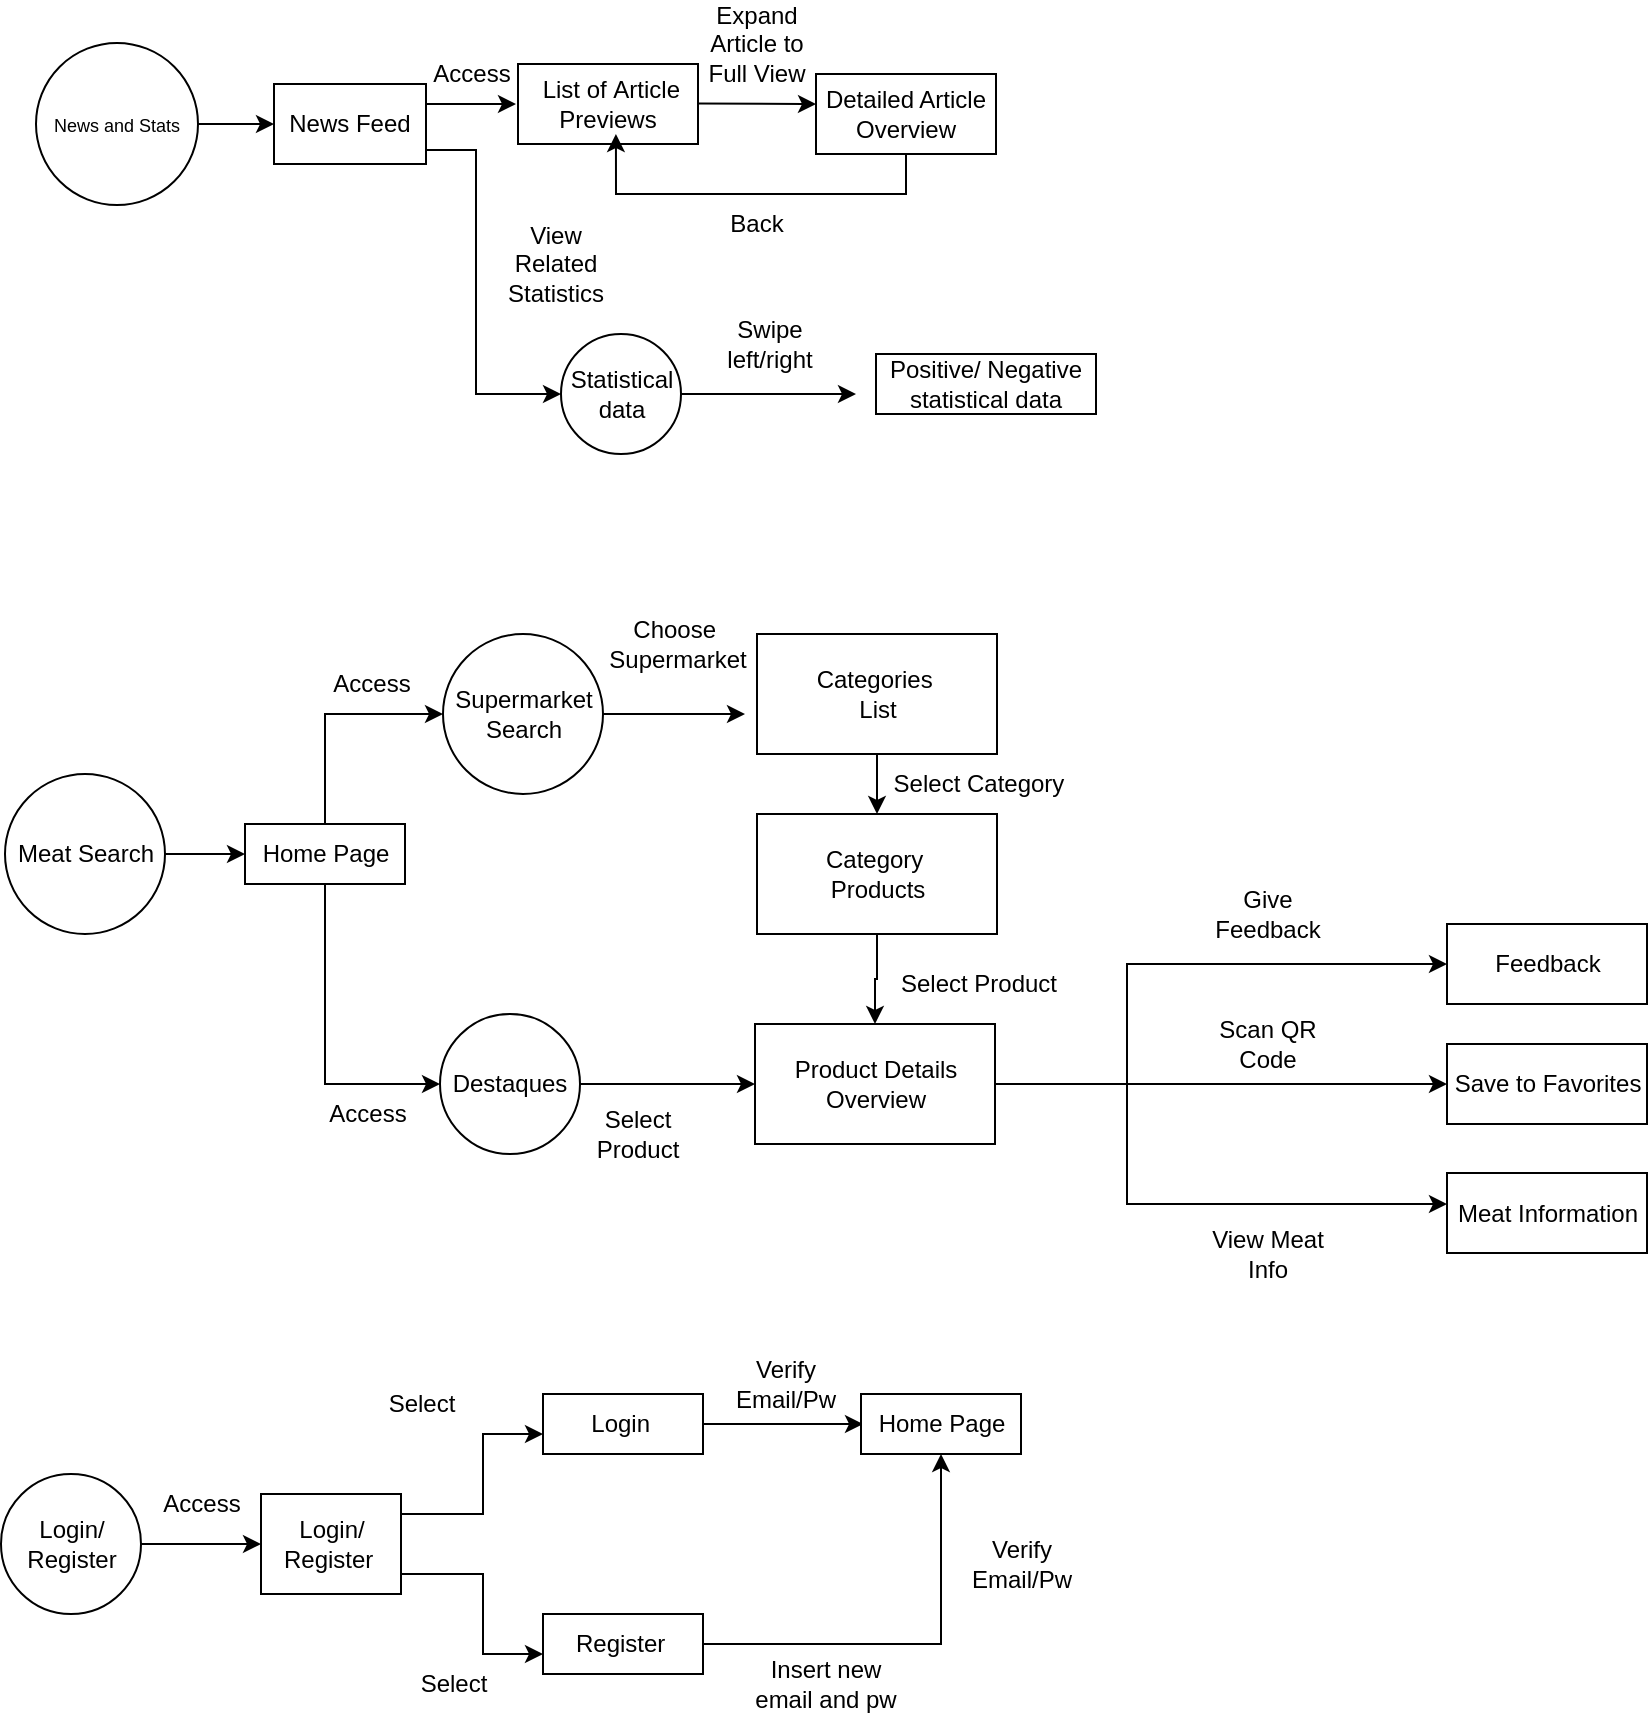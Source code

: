 <mxfile version="24.2.3" type="device">
  <diagram name="Page-1" id="UrwsnHVV_tJ78oB9pmvZ">
    <mxGraphModel dx="1499" dy="662" grid="1" gridSize="10" guides="1" tooltips="1" connect="1" arrows="1" fold="1" page="1" pageScale="1" pageWidth="827" pageHeight="1169" math="0" shadow="0">
      <root>
        <mxCell id="0" />
        <mxCell id="1" parent="0" />
        <mxCell id="hiwHujMuPrVoj-C9oUlP-13" value="" style="edgeStyle=orthogonalEdgeStyle;rounded=0;orthogonalLoop=1;jettySize=auto;html=1;" parent="1" source="sISirMlON-6PlXsTELaS-1" target="hiwHujMuPrVoj-C9oUlP-12" edge="1">
          <mxGeometry relative="1" as="geometry" />
        </mxCell>
        <mxCell id="sISirMlON-6PlXsTELaS-1" value="Login/&lt;div&gt;Register&lt;/div&gt;" style="ellipse;whiteSpace=wrap;html=1;aspect=fixed;" parent="1" vertex="1">
          <mxGeometry x="242.5" y="780" width="70" height="70" as="geometry" />
        </mxCell>
        <mxCell id="hiwHujMuPrVoj-C9oUlP-32" style="edgeStyle=orthogonalEdgeStyle;rounded=0;orthogonalLoop=1;jettySize=auto;html=1;exitX=1;exitY=0.5;exitDx=0;exitDy=0;" parent="1" source="sISirMlON-6PlXsTELaS-2" edge="1">
          <mxGeometry relative="1" as="geometry">
            <mxPoint x="614.5" y="400" as="targetPoint" />
          </mxGeometry>
        </mxCell>
        <mxCell id="sISirMlON-6PlXsTELaS-2" value="Supermarket Search" style="ellipse;whiteSpace=wrap;html=1;aspect=fixed;" parent="1" vertex="1">
          <mxGeometry x="463.5" y="360" width="80" height="80" as="geometry" />
        </mxCell>
        <mxCell id="hiwHujMuPrVoj-C9oUlP-15" style="edgeStyle=orthogonalEdgeStyle;rounded=0;orthogonalLoop=1;jettySize=auto;html=1;exitX=1;exitY=0.5;exitDx=0;exitDy=0;entryX=0;entryY=0.5;entryDx=0;entryDy=0;" parent="1" source="sISirMlON-6PlXsTELaS-4" target="sISirMlON-6PlXsTELaS-51" edge="1">
          <mxGeometry relative="1" as="geometry" />
        </mxCell>
        <mxCell id="sISirMlON-6PlXsTELaS-4" value="Destaques" style="ellipse;whiteSpace=wrap;html=1;aspect=fixed;" parent="1" vertex="1">
          <mxGeometry x="462" y="550" width="70" height="70" as="geometry" />
        </mxCell>
        <mxCell id="sISirMlON-6PlXsTELaS-5" value="" style="endArrow=classic;html=1;rounded=0;" parent="1" edge="1">
          <mxGeometry width="50" height="50" relative="1" as="geometry">
            <mxPoint x="442.5" y="800" as="sourcePoint" />
            <mxPoint x="513.5" y="760" as="targetPoint" />
            <Array as="points">
              <mxPoint x="483.5" y="800" />
              <mxPoint x="483.5" y="760" />
            </Array>
          </mxGeometry>
        </mxCell>
        <mxCell id="sISirMlON-6PlXsTELaS-6" value="" style="endArrow=classic;html=1;rounded=0;" parent="1" edge="1">
          <mxGeometry width="50" height="50" relative="1" as="geometry">
            <mxPoint x="438.5" y="830" as="sourcePoint" />
            <mxPoint x="513.5" y="870" as="targetPoint" />
            <Array as="points">
              <mxPoint x="483.5" y="830" />
              <mxPoint x="483.5" y="870" />
            </Array>
          </mxGeometry>
        </mxCell>
        <mxCell id="sISirMlON-6PlXsTELaS-8" value="Select" style="text;html=1;align=center;verticalAlign=middle;whiteSpace=wrap;rounded=0;" parent="1" vertex="1">
          <mxGeometry x="438.5" y="870" width="60" height="30" as="geometry" />
        </mxCell>
        <mxCell id="sISirMlON-6PlXsTELaS-10" value="Login&amp;nbsp;" style="rounded=0;whiteSpace=wrap;html=1;" parent="1" vertex="1">
          <mxGeometry x="513.5" y="740" width="80" height="30" as="geometry" />
        </mxCell>
        <mxCell id="hiwHujMuPrVoj-C9oUlP-11" style="edgeStyle=orthogonalEdgeStyle;rounded=0;orthogonalLoop=1;jettySize=auto;html=1;exitX=1;exitY=0.5;exitDx=0;exitDy=0;entryX=0.5;entryY=1;entryDx=0;entryDy=0;" parent="1" source="sISirMlON-6PlXsTELaS-11" target="hiwHujMuPrVoj-C9oUlP-1" edge="1">
          <mxGeometry relative="1" as="geometry" />
        </mxCell>
        <mxCell id="sISirMlON-6PlXsTELaS-11" value="Register&amp;nbsp;" style="rounded=0;whiteSpace=wrap;html=1;" parent="1" vertex="1">
          <mxGeometry x="513.5" y="850" width="80" height="30" as="geometry" />
        </mxCell>
        <mxCell id="sISirMlON-6PlXsTELaS-12" value="Select" style="text;html=1;align=center;verticalAlign=middle;whiteSpace=wrap;rounded=0;" parent="1" vertex="1">
          <mxGeometry x="422.5" y="730" width="60" height="30" as="geometry" />
        </mxCell>
        <mxCell id="sISirMlON-6PlXsTELaS-13" value="" style="endArrow=classic;html=1;rounded=0;exitX=1;exitY=0.5;exitDx=0;exitDy=0;" parent="1" source="sISirMlON-6PlXsTELaS-10" edge="1">
          <mxGeometry width="50" height="50" relative="1" as="geometry">
            <mxPoint x="563.5" y="870" as="sourcePoint" />
            <mxPoint x="673.5" y="755" as="targetPoint" />
          </mxGeometry>
        </mxCell>
        <mxCell id="sISirMlON-6PlXsTELaS-15" value="Insert new email and pw" style="text;html=1;align=center;verticalAlign=middle;whiteSpace=wrap;rounded=0;" parent="1" vertex="1">
          <mxGeometry x="615" y="870" width="80" height="30" as="geometry" />
        </mxCell>
        <mxCell id="sISirMlON-6PlXsTELaS-17" value="" style="endArrow=classic;html=1;rounded=0;exitX=1;exitY=0.5;exitDx=0;exitDy=0;" parent="1" edge="1">
          <mxGeometry width="50" height="50" relative="1" as="geometry">
            <mxPoint x="455" y="95" as="sourcePoint" />
            <mxPoint x="500" y="95" as="targetPoint" />
          </mxGeometry>
        </mxCell>
        <mxCell id="sISirMlON-6PlXsTELaS-18" value="Access" style="text;html=1;align=center;verticalAlign=middle;whiteSpace=wrap;rounded=0;" parent="1" vertex="1">
          <mxGeometry x="455" y="75" width="46" height="10" as="geometry" />
        </mxCell>
        <mxCell id="sISirMlON-6PlXsTELaS-21" value="" style="endArrow=classic;html=1;rounded=0;exitX=1;exitY=0.5;exitDx=0;exitDy=0;" parent="1" edge="1">
          <mxGeometry width="50" height="50" relative="1" as="geometry">
            <mxPoint x="591" y="94.71" as="sourcePoint" />
            <mxPoint x="650" y="95" as="targetPoint" />
          </mxGeometry>
        </mxCell>
        <mxCell id="sISirMlON-6PlXsTELaS-22" value="&lt;div&gt;Expand Article to Full View&lt;/div&gt;" style="text;html=1;align=center;verticalAlign=middle;whiteSpace=wrap;rounded=0;" parent="1" vertex="1">
          <mxGeometry x="586" y="60" width="69" height="10" as="geometry" />
        </mxCell>
        <mxCell id="sISirMlON-6PlXsTELaS-24" value="&lt;span style=&quot;text-align: left;&quot;&gt;&amp;nbsp;List of&amp;nbsp;&lt;/span&gt;&lt;span style=&quot;text-align: left;&quot;&gt;Article Previews&lt;/span&gt;" style="rounded=0;whiteSpace=wrap;html=1;" parent="1" vertex="1">
          <mxGeometry x="501" y="75" width="90" height="40" as="geometry" />
        </mxCell>
        <mxCell id="sISirMlON-6PlXsTELaS-25" value="Detailed Article Overview" style="rounded=0;whiteSpace=wrap;html=1;" parent="1" vertex="1">
          <mxGeometry x="650" y="80" width="90" height="40" as="geometry" />
        </mxCell>
        <mxCell id="sISirMlON-6PlXsTELaS-26" value="" style="endArrow=classic;html=1;rounded=0;exitX=0.5;exitY=1;exitDx=0;exitDy=0;entryX=0.544;entryY=0.875;entryDx=0;entryDy=0;entryPerimeter=0;" parent="1" source="sISirMlON-6PlXsTELaS-25" target="sISirMlON-6PlXsTELaS-24" edge="1">
          <mxGeometry width="50" height="50" relative="1" as="geometry">
            <mxPoint x="580" y="190" as="sourcePoint" />
            <mxPoint x="650" y="170" as="targetPoint" />
            <Array as="points">
              <mxPoint x="695" y="140" />
              <mxPoint x="550" y="140" />
            </Array>
          </mxGeometry>
        </mxCell>
        <mxCell id="sISirMlON-6PlXsTELaS-27" value="Back" style="text;html=1;align=center;verticalAlign=middle;whiteSpace=wrap;rounded=0;" parent="1" vertex="1">
          <mxGeometry x="591" y="150" width="59" height="10" as="geometry" />
        </mxCell>
        <mxCell id="hiwHujMuPrVoj-C9oUlP-2" style="edgeStyle=orthogonalEdgeStyle;rounded=0;orthogonalLoop=1;jettySize=auto;html=1;exitX=1;exitY=0.5;exitDx=0;exitDy=0;" parent="1" source="sISirMlON-6PlXsTELaS-28" edge="1">
          <mxGeometry relative="1" as="geometry">
            <mxPoint x="670" y="240" as="targetPoint" />
          </mxGeometry>
        </mxCell>
        <mxCell id="sISirMlON-6PlXsTELaS-28" value="Statistical data" style="ellipse;whiteSpace=wrap;html=1;aspect=fixed;" parent="1" vertex="1">
          <mxGeometry x="522.5" y="210" width="60" height="60" as="geometry" />
        </mxCell>
        <mxCell id="sISirMlON-6PlXsTELaS-31" value="" style="endArrow=classic;html=1;rounded=0;exitX=1;exitY=1;exitDx=0;exitDy=0;" parent="1" target="sISirMlON-6PlXsTELaS-28" edge="1">
          <mxGeometry width="50" height="50" relative="1" as="geometry">
            <mxPoint x="445.481" y="117.981" as="sourcePoint" />
            <mxPoint x="590" y="140" as="targetPoint" />
            <Array as="points">
              <mxPoint x="480" y="118" />
              <mxPoint x="480" y="240" />
            </Array>
          </mxGeometry>
        </mxCell>
        <mxCell id="sISirMlON-6PlXsTELaS-32" value="View Related Statistics" style="text;html=1;align=center;verticalAlign=middle;whiteSpace=wrap;rounded=0;" parent="1" vertex="1">
          <mxGeometry x="490" y="150" width="60" height="50" as="geometry" />
        </mxCell>
        <mxCell id="sISirMlON-6PlXsTELaS-37" value="Swipe left/right" style="text;html=1;align=center;verticalAlign=middle;whiteSpace=wrap;rounded=0;" parent="1" vertex="1">
          <mxGeometry x="604" y="210" width="46" height="10" as="geometry" />
        </mxCell>
        <mxCell id="sISirMlON-6PlXsTELaS-38" value="Positive/ Negative statistical data" style="rounded=0;whiteSpace=wrap;html=1;" parent="1" vertex="1">
          <mxGeometry x="680" y="220" width="110" height="30" as="geometry" />
        </mxCell>
        <mxCell id="sISirMlON-6PlXsTELaS-46" value="Choose&amp;nbsp;&lt;div&gt;Supermarket&lt;/div&gt;" style="text;html=1;align=center;verticalAlign=middle;whiteSpace=wrap;rounded=0;" parent="1" vertex="1">
          <mxGeometry x="550.5" y="350" width="60" height="30" as="geometry" />
        </mxCell>
        <mxCell id="sISirMlON-6PlXsTELaS-50" value="Select Product" style="text;html=1;align=center;verticalAlign=middle;whiteSpace=wrap;rounded=0;" parent="1" vertex="1">
          <mxGeometry x="538" y="605" width="46" height="10" as="geometry" />
        </mxCell>
        <mxCell id="hiwHujMuPrVoj-C9oUlP-36" style="edgeStyle=orthogonalEdgeStyle;rounded=0;orthogonalLoop=1;jettySize=auto;html=1;exitX=1;exitY=0.5;exitDx=0;exitDy=0;entryX=0;entryY=0.5;entryDx=0;entryDy=0;" parent="1" source="sISirMlON-6PlXsTELaS-51" target="hiwHujMuPrVoj-C9oUlP-33" edge="1">
          <mxGeometry relative="1" as="geometry">
            <Array as="points">
              <mxPoint x="805.5" y="585" />
              <mxPoint x="805.5" y="525" />
            </Array>
          </mxGeometry>
        </mxCell>
        <mxCell id="hiwHujMuPrVoj-C9oUlP-37" style="edgeStyle=orthogonalEdgeStyle;rounded=0;orthogonalLoop=1;jettySize=auto;html=1;" parent="1" source="sISirMlON-6PlXsTELaS-51" target="hiwHujMuPrVoj-C9oUlP-34" edge="1">
          <mxGeometry relative="1" as="geometry">
            <Array as="points">
              <mxPoint x="865.5" y="585" />
              <mxPoint x="865.5" y="585" />
            </Array>
          </mxGeometry>
        </mxCell>
        <mxCell id="hiwHujMuPrVoj-C9oUlP-38" style="edgeStyle=orthogonalEdgeStyle;rounded=0;orthogonalLoop=1;jettySize=auto;html=1;exitX=1;exitY=0.5;exitDx=0;exitDy=0;entryX=0;entryY=0.412;entryDx=0;entryDy=0;entryPerimeter=0;" parent="1" source="sISirMlON-6PlXsTELaS-51" target="hiwHujMuPrVoj-C9oUlP-35" edge="1">
          <mxGeometry relative="1" as="geometry">
            <Array as="points">
              <mxPoint x="805.5" y="585" />
              <mxPoint x="805.5" y="645" />
              <mxPoint x="965.5" y="645" />
            </Array>
          </mxGeometry>
        </mxCell>
        <mxCell id="sISirMlON-6PlXsTELaS-51" value="Product Details Overview" style="rounded=0;whiteSpace=wrap;html=1;" parent="1" vertex="1">
          <mxGeometry x="619.5" y="555" width="120" height="60" as="geometry" />
        </mxCell>
        <mxCell id="hiwHujMuPrVoj-C9oUlP-46" style="edgeStyle=orthogonalEdgeStyle;rounded=0;orthogonalLoop=1;jettySize=auto;html=1;exitX=0.5;exitY=1;exitDx=0;exitDy=0;entryX=0.5;entryY=0;entryDx=0;entryDy=0;" parent="1" source="sISirMlON-6PlXsTELaS-55" target="hiwHujMuPrVoj-C9oUlP-45" edge="1">
          <mxGeometry relative="1" as="geometry" />
        </mxCell>
        <mxCell id="sISirMlON-6PlXsTELaS-55" value="Categories&amp;nbsp;&lt;div&gt;List&lt;/div&gt;" style="rounded=0;whiteSpace=wrap;html=1;" parent="1" vertex="1">
          <mxGeometry x="620.5" y="360" width="120" height="60" as="geometry" />
        </mxCell>
        <mxCell id="hiwHujMuPrVoj-C9oUlP-1" value="Home Page" style="rounded=0;whiteSpace=wrap;html=1;" parent="1" vertex="1">
          <mxGeometry x="672.5" y="740" width="80" height="30" as="geometry" />
        </mxCell>
        <mxCell id="hiwHujMuPrVoj-C9oUlP-7" value="" style="edgeStyle=orthogonalEdgeStyle;rounded=0;orthogonalLoop=1;jettySize=auto;html=1;" parent="1" source="hiwHujMuPrVoj-C9oUlP-5" target="hiwHujMuPrVoj-C9oUlP-6" edge="1">
          <mxGeometry relative="1" as="geometry" />
        </mxCell>
        <mxCell id="hiwHujMuPrVoj-C9oUlP-5" value="&lt;font style=&quot;font-size: 9px;&quot;&gt;News and Stats&lt;/font&gt;" style="ellipse;whiteSpace=wrap;html=1;aspect=fixed;" parent="1" vertex="1">
          <mxGeometry x="260" y="64.5" width="81" height="81" as="geometry" />
        </mxCell>
        <mxCell id="hiwHujMuPrVoj-C9oUlP-6" value="News Feed" style="rounded=0;whiteSpace=wrap;html=1;" parent="1" vertex="1">
          <mxGeometry x="379" y="85" width="76" height="40" as="geometry" />
        </mxCell>
        <mxCell id="hiwHujMuPrVoj-C9oUlP-10" value="Verify Email/Pw" style="text;html=1;align=center;verticalAlign=middle;whiteSpace=wrap;rounded=0;" parent="1" vertex="1">
          <mxGeometry x="722.5" y="810" width="60" height="30" as="geometry" />
        </mxCell>
        <mxCell id="hiwHujMuPrVoj-C9oUlP-12" value="Login/&lt;div&gt;Register&amp;nbsp;&lt;/div&gt;" style="rounded=0;whiteSpace=wrap;html=1;" parent="1" vertex="1">
          <mxGeometry x="372.5" y="790" width="70" height="50" as="geometry" />
        </mxCell>
        <mxCell id="hiwHujMuPrVoj-C9oUlP-14" value="Access" style="text;html=1;align=center;verticalAlign=middle;whiteSpace=wrap;rounded=0;" parent="1" vertex="1">
          <mxGeometry x="312.5" y="780" width="60" height="30" as="geometry" />
        </mxCell>
        <mxCell id="hiwHujMuPrVoj-C9oUlP-22" style="edgeStyle=orthogonalEdgeStyle;rounded=0;orthogonalLoop=1;jettySize=auto;html=1;exitX=1;exitY=0.5;exitDx=0;exitDy=0;entryX=0;entryY=0.5;entryDx=0;entryDy=0;" parent="1" source="hiwHujMuPrVoj-C9oUlP-17" target="hiwHujMuPrVoj-C9oUlP-21" edge="1">
          <mxGeometry relative="1" as="geometry" />
        </mxCell>
        <mxCell id="hiwHujMuPrVoj-C9oUlP-17" value="Meat Search" style="ellipse;whiteSpace=wrap;html=1;aspect=fixed;" parent="1" vertex="1">
          <mxGeometry x="244.5" y="430" width="80" height="80" as="geometry" />
        </mxCell>
        <mxCell id="hiwHujMuPrVoj-C9oUlP-23" style="edgeStyle=orthogonalEdgeStyle;rounded=0;orthogonalLoop=1;jettySize=auto;html=1;exitX=0.5;exitY=0;exitDx=0;exitDy=0;entryX=0;entryY=0.5;entryDx=0;entryDy=0;" parent="1" source="hiwHujMuPrVoj-C9oUlP-21" target="sISirMlON-6PlXsTELaS-2" edge="1">
          <mxGeometry relative="1" as="geometry" />
        </mxCell>
        <mxCell id="hiwHujMuPrVoj-C9oUlP-24" style="edgeStyle=orthogonalEdgeStyle;rounded=0;orthogonalLoop=1;jettySize=auto;html=1;exitX=0.5;exitY=1;exitDx=0;exitDy=0;entryX=0;entryY=0.5;entryDx=0;entryDy=0;" parent="1" source="hiwHujMuPrVoj-C9oUlP-21" target="sISirMlON-6PlXsTELaS-4" edge="1">
          <mxGeometry relative="1" as="geometry">
            <mxPoint x="398" y="530" as="sourcePoint" />
          </mxGeometry>
        </mxCell>
        <mxCell id="hiwHujMuPrVoj-C9oUlP-21" value="Home Page" style="rounded=0;whiteSpace=wrap;html=1;" parent="1" vertex="1">
          <mxGeometry x="364.5" y="455" width="80" height="30" as="geometry" />
        </mxCell>
        <mxCell id="hiwHujMuPrVoj-C9oUlP-25" value="Access" style="text;html=1;align=center;verticalAlign=middle;whiteSpace=wrap;rounded=0;" parent="1" vertex="1">
          <mxGeometry x="404.5" y="380" width="46" height="10" as="geometry" />
        </mxCell>
        <mxCell id="hiwHujMuPrVoj-C9oUlP-26" value="Access" style="text;html=1;align=center;verticalAlign=middle;whiteSpace=wrap;rounded=0;" parent="1" vertex="1">
          <mxGeometry x="403" y="595" width="46" height="10" as="geometry" />
        </mxCell>
        <mxCell id="hiwHujMuPrVoj-C9oUlP-33" value="Feedback" style="rounded=0;whiteSpace=wrap;html=1;" parent="1" vertex="1">
          <mxGeometry x="965.5" y="505" width="100" height="40" as="geometry" />
        </mxCell>
        <mxCell id="hiwHujMuPrVoj-C9oUlP-34" value="Save to Favorites" style="rounded=0;whiteSpace=wrap;html=1;" parent="1" vertex="1">
          <mxGeometry x="965.5" y="565" width="100" height="40" as="geometry" />
        </mxCell>
        <mxCell id="hiwHujMuPrVoj-C9oUlP-35" value="Meat Information" style="rounded=0;whiteSpace=wrap;html=1;" parent="1" vertex="1">
          <mxGeometry x="965.5" y="629.5" width="100" height="40" as="geometry" />
        </mxCell>
        <mxCell id="hiwHujMuPrVoj-C9oUlP-40" value="Scan QR Code" style="text;html=1;align=center;verticalAlign=middle;whiteSpace=wrap;rounded=0;" parent="1" vertex="1">
          <mxGeometry x="845.5" y="550" width="60" height="30" as="geometry" />
        </mxCell>
        <mxCell id="hiwHujMuPrVoj-C9oUlP-43" value="Give Feedback" style="text;html=1;align=center;verticalAlign=middle;whiteSpace=wrap;rounded=0;" parent="1" vertex="1">
          <mxGeometry x="845.5" y="485" width="60" height="30" as="geometry" />
        </mxCell>
        <mxCell id="hiwHujMuPrVoj-C9oUlP-44" value="View Meat&lt;div&gt;Info&lt;/div&gt;" style="text;html=1;align=center;verticalAlign=middle;whiteSpace=wrap;rounded=0;" parent="1" vertex="1">
          <mxGeometry x="845.5" y="655" width="60" height="30" as="geometry" />
        </mxCell>
        <mxCell id="hiwHujMuPrVoj-C9oUlP-48" style="edgeStyle=orthogonalEdgeStyle;rounded=0;orthogonalLoop=1;jettySize=auto;html=1;exitX=0.5;exitY=1;exitDx=0;exitDy=0;" parent="1" source="hiwHujMuPrVoj-C9oUlP-45" target="sISirMlON-6PlXsTELaS-51" edge="1">
          <mxGeometry relative="1" as="geometry" />
        </mxCell>
        <mxCell id="hiwHujMuPrVoj-C9oUlP-45" value="Category&amp;nbsp;&lt;div&gt;Products&lt;/div&gt;" style="rounded=0;whiteSpace=wrap;html=1;" parent="1" vertex="1">
          <mxGeometry x="620.5" y="450" width="120" height="60" as="geometry" />
        </mxCell>
        <mxCell id="hiwHujMuPrVoj-C9oUlP-49" value="Select Category" style="text;html=1;align=center;verticalAlign=middle;whiteSpace=wrap;rounded=0;" parent="1" vertex="1">
          <mxGeometry x="682" y="420" width="98.5" height="30" as="geometry" />
        </mxCell>
        <mxCell id="hiwHujMuPrVoj-C9oUlP-50" value="Select Product" style="text;html=1;align=center;verticalAlign=middle;whiteSpace=wrap;rounded=0;" parent="1" vertex="1">
          <mxGeometry x="682" y="520" width="98.5" height="30" as="geometry" />
        </mxCell>
        <mxCell id="hiwHujMuPrVoj-C9oUlP-51" value="Verify Email/Pw" style="text;html=1;align=center;verticalAlign=middle;whiteSpace=wrap;rounded=0;" parent="1" vertex="1">
          <mxGeometry x="605" y="720" width="60" height="30" as="geometry" />
        </mxCell>
      </root>
    </mxGraphModel>
  </diagram>
</mxfile>
